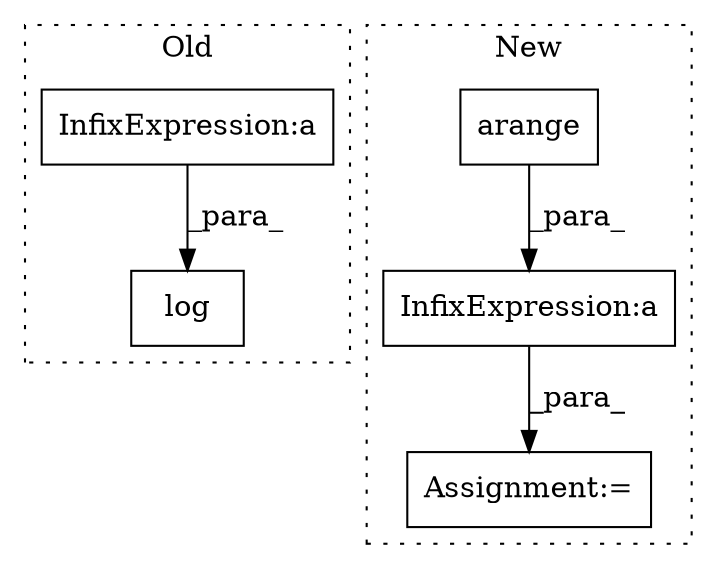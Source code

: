 digraph G {
subgraph cluster0 {
1 [label="log" a="32" s="10895,10903" l="4,1" shape="box"];
3 [label="InfixExpression:a" a="27" s="10822" l="3" shape="box"];
label = "Old";
style="dotted";
}
subgraph cluster1 {
2 [label="arange" a="32" s="10470,10482" l="7,1" shape="box"];
4 [label="InfixExpression:a" a="27" s="10483" l="3" shape="box"];
5 [label="Assignment:=" a="7" s="10461" l="1" shape="box"];
label = "New";
style="dotted";
}
2 -> 4 [label="_para_"];
3 -> 1 [label="_para_"];
4 -> 5 [label="_para_"];
}